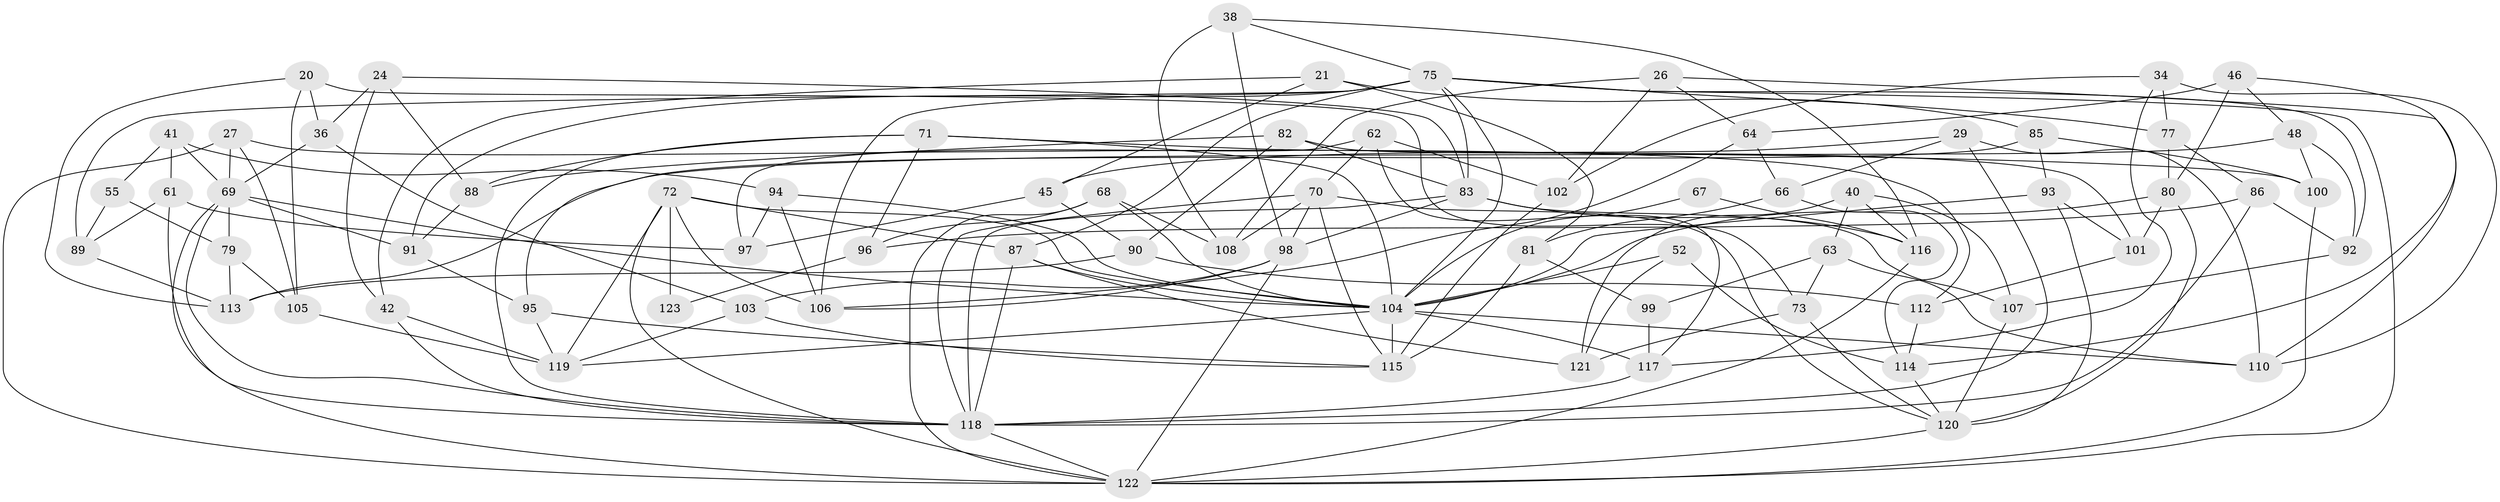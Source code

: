 // original degree distribution, {4: 1.0}
// Generated by graph-tools (version 1.1) at 2025/02/03/04/25 22:02:14]
// undirected, 73 vertices, 172 edges
graph export_dot {
graph [start="1"]
  node [color=gray90,style=filled];
  20;
  21;
  24;
  26;
  27;
  29;
  34;
  36;
  38;
  40;
  41;
  42;
  45;
  46;
  48;
  52;
  55;
  61;
  62;
  63;
  64;
  66;
  67;
  68;
  69 [super="+58"];
  70 [super="+14+53"];
  71 [super="+43"];
  72 [super="+6+57"];
  73;
  75 [super="+11+59"];
  77;
  79;
  80 [super="+33"];
  81;
  82;
  83 [super="+74+78"];
  85;
  86;
  87 [super="+35"];
  88;
  89 [super="+25"];
  90;
  91;
  92;
  93;
  94;
  95;
  96;
  97;
  98 [super="+39+76"];
  99;
  100;
  101;
  102;
  103;
  104 [super="+3+7+15+54+84+49+47"];
  105;
  106 [super="+32"];
  107;
  108;
  110 [super="+23"];
  112;
  113 [super="+111"];
  114 [super="+16"];
  115 [super="+44+109"];
  116 [super="+31"];
  117 [super="+10"];
  118 [super="+65+37"];
  119 [super="+22+50"];
  120 [super="+13+28"];
  121;
  122 [super="+9+30+51"];
  123;
  20 -- 36;
  20 -- 105;
  20 -- 73;
  20 -- 113;
  21 -- 81;
  21 -- 85;
  21 -- 42;
  21 -- 45;
  24 -- 88;
  24 -- 42;
  24 -- 36;
  24 -- 83;
  26 -- 102;
  26 -- 108;
  26 -- 64;
  26 -- 110;
  27 -- 112;
  27 -- 105;
  27 -- 69;
  27 -- 122;
  29 -- 45;
  29 -- 66;
  29 -- 110;
  29 -- 118;
  34 -- 117;
  34 -- 77;
  34 -- 110;
  34 -- 102;
  36 -- 103;
  36 -- 69;
  38 -- 108;
  38 -- 75;
  38 -- 116;
  38 -- 98;
  40 -- 121;
  40 -- 63;
  40 -- 107;
  40 -- 116;
  41 -- 55;
  41 -- 94;
  41 -- 69;
  41 -- 61;
  42 -- 118;
  42 -- 119;
  45 -- 90;
  45 -- 97;
  46 -- 80;
  46 -- 48;
  46 -- 114;
  46 -- 64;
  48 -- 92;
  48 -- 100;
  48 -- 113;
  52 -- 114 [weight=2];
  52 -- 121;
  52 -- 104;
  55 -- 89 [weight=2];
  55 -- 79;
  61 -- 89;
  61 -- 97;
  61 -- 118;
  62 -- 117;
  62 -- 97;
  62 -- 102;
  62 -- 70;
  63 -- 73;
  63 -- 99;
  63 -- 110;
  64 -- 106;
  64 -- 66;
  66 -- 114;
  66 -- 81;
  67 -- 116 [weight=2];
  67 -- 104 [weight=2];
  68 -- 108;
  68 -- 96;
  68 -- 104;
  68 -- 122;
  69 -- 118;
  69 -- 104;
  69 -- 122;
  69 -- 91;
  69 -- 79;
  70 -- 115;
  70 -- 120;
  70 -- 98 [weight=2];
  70 -- 118 [weight=2];
  70 -- 108;
  71 -- 100;
  71 -- 118;
  71 -- 104 [weight=2];
  71 -- 96;
  71 -- 88;
  72 -- 123 [weight=3];
  72 -- 87 [weight=2];
  72 -- 106;
  72 -- 122 [weight=2];
  72 -- 104;
  72 -- 119;
  73 -- 121;
  73 -- 120;
  75 -- 92;
  75 -- 83 [weight=2];
  75 -- 106 [weight=2];
  75 -- 91;
  75 -- 77;
  75 -- 87;
  75 -- 89;
  75 -- 122;
  75 -- 104;
  77 -- 86;
  77 -- 80;
  79 -- 105;
  79 -- 113;
  80 -- 101;
  80 -- 120 [weight=2];
  80 -- 104;
  81 -- 99;
  81 -- 115;
  82 -- 101;
  82 -- 90;
  82 -- 83;
  82 -- 88;
  83 -- 116;
  83 -- 118 [weight=3];
  83 -- 107;
  83 -- 98;
  85 -- 100;
  85 -- 93;
  85 -- 95;
  86 -- 96;
  86 -- 92;
  86 -- 118;
  87 -- 121;
  87 -- 118;
  87 -- 104;
  88 -- 91;
  89 -- 113 [weight=2];
  90 -- 113;
  90 -- 112;
  91 -- 95;
  92 -- 107;
  93 -- 101;
  93 -- 120;
  93 -- 104;
  94 -- 97;
  94 -- 106;
  94 -- 104;
  95 -- 115;
  95 -- 119;
  96 -- 123;
  98 -- 122 [weight=2];
  98 -- 106;
  98 -- 103;
  99 -- 117 [weight=2];
  100 -- 122;
  101 -- 112;
  102 -- 115;
  103 -- 119;
  103 -- 115;
  104 -- 117;
  104 -- 115 [weight=3];
  104 -- 110 [weight=2];
  104 -- 119 [weight=3];
  105 -- 119;
  107 -- 120;
  112 -- 114;
  114 -- 120;
  116 -- 122;
  117 -- 118;
  118 -- 122;
  120 -- 122;
}
